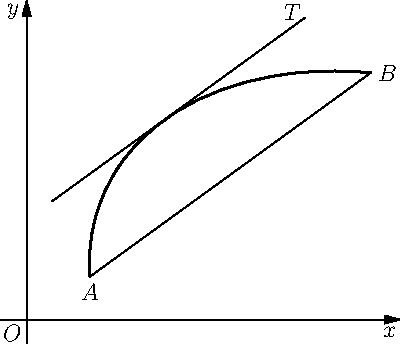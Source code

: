 size(200);
import graph;

path p=(28,19)..controls(26.5634135538,36.3428444127)and(31.1551576928,53.6501877056)..(41,68)
..controls(58.5820754867,93.6275799151)and(88.9353795695,105.958354292)..(120,109)
  ..controls(130.64122301,110.041919388)and(141.35877699,110.041919388)..(152,109);

draw(p,linewidth(1));
pair A=point(p,0);
pair B=point(p,length(p));
draw(A--B);
real t=dirtime(p,B-A);
pair C=point(p,t);

draw(Label("$T$",Relative(0.95),align=N),C-.4(B-A)--C+.5(B-A));
label("$A$",A,S);
label("$B$",B,E);
label("$O$",(0,0),SW);
axes("$x$","$y$",Arrow());
